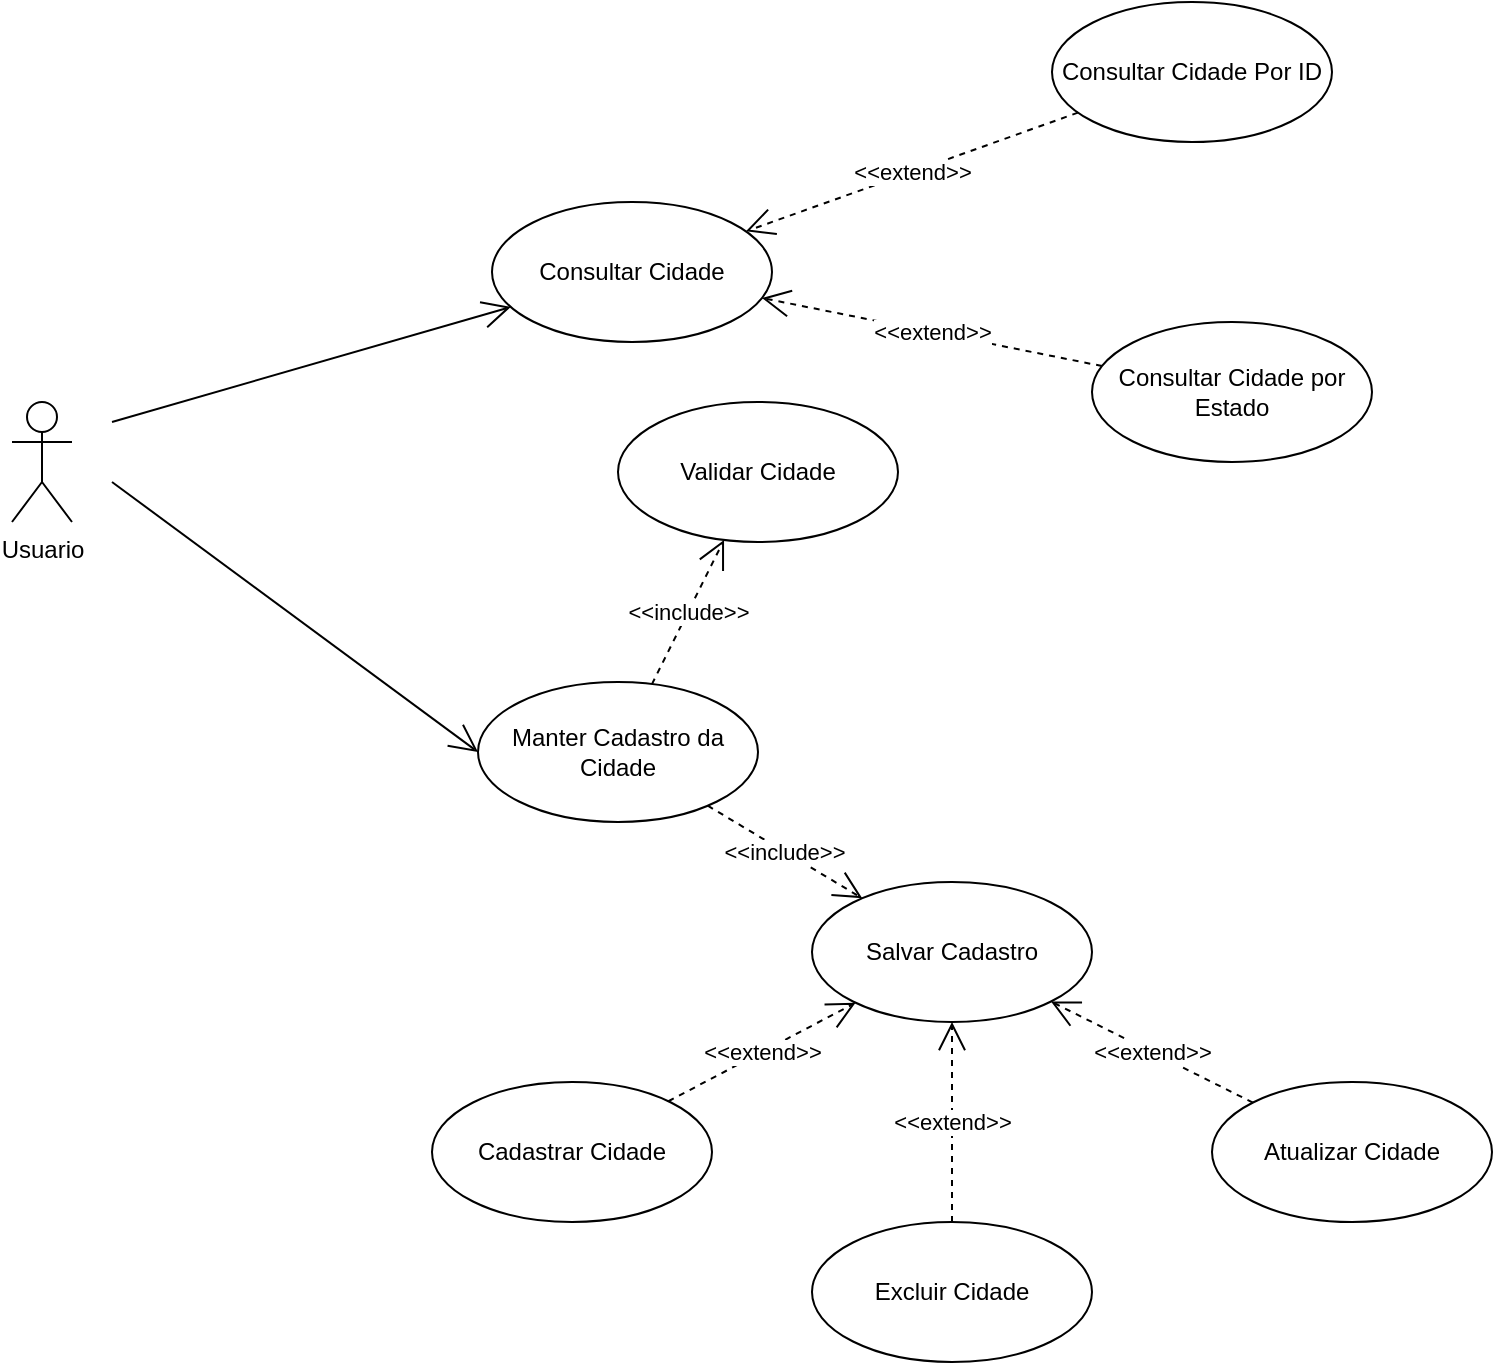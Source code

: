 <mxfile version="11.3.0" type="device" pages="1"><diagram id="4WLue1qjEwADZ2zXPMtP" name="Page-1"><mxGraphModel dx="854" dy="496" grid="1" gridSize="10" guides="1" tooltips="1" connect="1" arrows="1" fold="1" page="1" pageScale="1" pageWidth="827" pageHeight="1169" math="0" shadow="0"><root><mxCell id="0"/><mxCell id="1" parent="0"/><mxCell id="ZCPPUrTShcYXjdSFcE90-1" value="Usuario" style="shape=umlActor;verticalLabelPosition=bottom;labelBackgroundColor=#ffffff;verticalAlign=top;html=1;" vertex="1" parent="1"><mxGeometry x="110" y="820" width="30" height="60" as="geometry"/></mxCell><mxCell id="ZCPPUrTShcYXjdSFcE90-2" value="" style="endArrow=open;endFill=1;endSize=12;html=1;entryX=0;entryY=0.5;entryDx=0;entryDy=0;" edge="1" parent="1" target="ZCPPUrTShcYXjdSFcE90-3"><mxGeometry width="160" relative="1" as="geometry"><mxPoint x="160" y="860" as="sourcePoint"/><mxPoint x="285" y="850" as="targetPoint"/></mxGeometry></mxCell><mxCell id="ZCPPUrTShcYXjdSFcE90-3" value="Manter Cadastro da Cidade" style="ellipse;whiteSpace=wrap;html=1;" vertex="1" parent="1"><mxGeometry x="343" y="960" width="140" height="70" as="geometry"/></mxCell><mxCell id="ZCPPUrTShcYXjdSFcE90-4" value="" style="endArrow=open;endFill=1;endSize=12;html=1;" edge="1" parent="1" target="ZCPPUrTShcYXjdSFcE90-9"><mxGeometry width="160" relative="1" as="geometry"><mxPoint x="160" y="830" as="sourcePoint"/><mxPoint x="340" y="760" as="targetPoint"/></mxGeometry></mxCell><mxCell id="ZCPPUrTShcYXjdSFcE90-5" value="Validar Cidade" style="ellipse;whiteSpace=wrap;html=1;" vertex="1" parent="1"><mxGeometry x="413" y="820" width="140" height="70" as="geometry"/></mxCell><mxCell id="ZCPPUrTShcYXjdSFcE90-6" value="Consultar Cidade Por ID" style="ellipse;whiteSpace=wrap;html=1;" vertex="1" parent="1"><mxGeometry x="630" y="620" width="140" height="70" as="geometry"/></mxCell><mxCell id="ZCPPUrTShcYXjdSFcE90-7" value="&amp;lt;&amp;lt;extend&amp;gt;&amp;gt;" style="endArrow=open;endSize=12;dashed=1;html=1;" edge="1" parent="1" source="ZCPPUrTShcYXjdSFcE90-6" target="ZCPPUrTShcYXjdSFcE90-9"><mxGeometry width="160" relative="1" as="geometry"><mxPoint x="480" y="750" as="sourcePoint"/><mxPoint x="560" y="840" as="targetPoint"/><mxPoint as="offset"/></mxGeometry></mxCell><mxCell id="ZCPPUrTShcYXjdSFcE90-8" value="Atualizar Cidade" style="ellipse;whiteSpace=wrap;html=1;" vertex="1" parent="1"><mxGeometry x="710" y="1160" width="140" height="70" as="geometry"/></mxCell><mxCell id="ZCPPUrTShcYXjdSFcE90-9" value="Consultar Cidade" style="ellipse;whiteSpace=wrap;html=1;" vertex="1" parent="1"><mxGeometry x="350" y="720" width="140" height="70" as="geometry"/></mxCell><mxCell id="ZCPPUrTShcYXjdSFcE90-10" value="Excluir Cidade" style="ellipse;whiteSpace=wrap;html=1;" vertex="1" parent="1"><mxGeometry x="510" y="1230" width="140" height="70" as="geometry"/></mxCell><mxCell id="ZCPPUrTShcYXjdSFcE90-11" value="Salvar Cadastro" style="ellipse;whiteSpace=wrap;html=1;" vertex="1" parent="1"><mxGeometry x="510" y="1060" width="140" height="70" as="geometry"/></mxCell><mxCell id="ZCPPUrTShcYXjdSFcE90-12" value="Cadastrar Cidade" style="ellipse;whiteSpace=wrap;html=1;" vertex="1" parent="1"><mxGeometry x="320" y="1160" width="140" height="70" as="geometry"/></mxCell><mxCell id="ZCPPUrTShcYXjdSFcE90-13" value="&amp;lt;&amp;lt;include&amp;gt;&amp;gt;" style="endArrow=open;endSize=12;dashed=1;html=1;" edge="1" parent="1" source="ZCPPUrTShcYXjdSFcE90-3" target="ZCPPUrTShcYXjdSFcE90-5"><mxGeometry width="160" relative="1" as="geometry"><mxPoint x="680" y="910" as="sourcePoint"/><mxPoint x="530" y="910" as="targetPoint"/><mxPoint as="offset"/></mxGeometry></mxCell><mxCell id="ZCPPUrTShcYXjdSFcE90-14" value="&amp;lt;&amp;lt;include&amp;gt;&amp;gt;" style="endArrow=open;endSize=12;dashed=1;html=1;" edge="1" parent="1" source="ZCPPUrTShcYXjdSFcE90-3" target="ZCPPUrTShcYXjdSFcE90-11"><mxGeometry width="160" relative="1" as="geometry"><mxPoint x="439.977" y="971.045" as="sourcePoint"/><mxPoint x="476.023" y="898.955" as="targetPoint"/><mxPoint as="offset"/></mxGeometry></mxCell><mxCell id="ZCPPUrTShcYXjdSFcE90-15" value="&amp;lt;&amp;lt;extend&amp;gt;&amp;gt;" style="endArrow=open;endSize=12;dashed=1;html=1;" edge="1" parent="1" source="ZCPPUrTShcYXjdSFcE90-12" target="ZCPPUrTShcYXjdSFcE90-11"><mxGeometry width="160" relative="1" as="geometry"><mxPoint x="300" y="1160" as="sourcePoint"/><mxPoint x="150" y="1160" as="targetPoint"/><mxPoint as="offset"/></mxGeometry></mxCell><mxCell id="ZCPPUrTShcYXjdSFcE90-16" value="&amp;lt;&amp;lt;extend&amp;gt;&amp;gt;" style="endArrow=open;endSize=12;dashed=1;html=1;" edge="1" parent="1" source="ZCPPUrTShcYXjdSFcE90-10" target="ZCPPUrTShcYXjdSFcE90-11"><mxGeometry width="160" relative="1" as="geometry"><mxPoint x="448.284" y="1179.659" as="sourcePoint"/><mxPoint x="541.788" y="1130.375" as="targetPoint"/><mxPoint as="offset"/></mxGeometry></mxCell><mxCell id="ZCPPUrTShcYXjdSFcE90-17" value="&amp;lt;&amp;lt;extend&amp;gt;&amp;gt;" style="endArrow=open;endSize=12;dashed=1;html=1;" edge="1" parent="1" source="ZCPPUrTShcYXjdSFcE90-8" target="ZCPPUrTShcYXjdSFcE90-11"><mxGeometry width="160" relative="1" as="geometry"><mxPoint x="590" y="1240" as="sourcePoint"/><mxPoint x="590" y="1140" as="targetPoint"/><mxPoint as="offset"/></mxGeometry></mxCell><mxCell id="ZCPPUrTShcYXjdSFcE90-18" value="Consultar Cidade por Estado" style="ellipse;whiteSpace=wrap;html=1;" vertex="1" parent="1"><mxGeometry x="650" y="780" width="140" height="70" as="geometry"/></mxCell><mxCell id="ZCPPUrTShcYXjdSFcE90-19" value="&amp;lt;&amp;lt;extend&amp;gt;&amp;gt;" style="endArrow=open;endSize=12;dashed=1;html=1;" edge="1" parent="1" source="ZCPPUrTShcYXjdSFcE90-18" target="ZCPPUrTShcYXjdSFcE90-9"><mxGeometry width="160" relative="1" as="geometry"><mxPoint x="652.883" y="685.234" as="sourcePoint"/><mxPoint x="486.961" y="744.657" as="targetPoint"/><mxPoint as="offset"/></mxGeometry></mxCell></root></mxGraphModel></diagram></mxfile>
